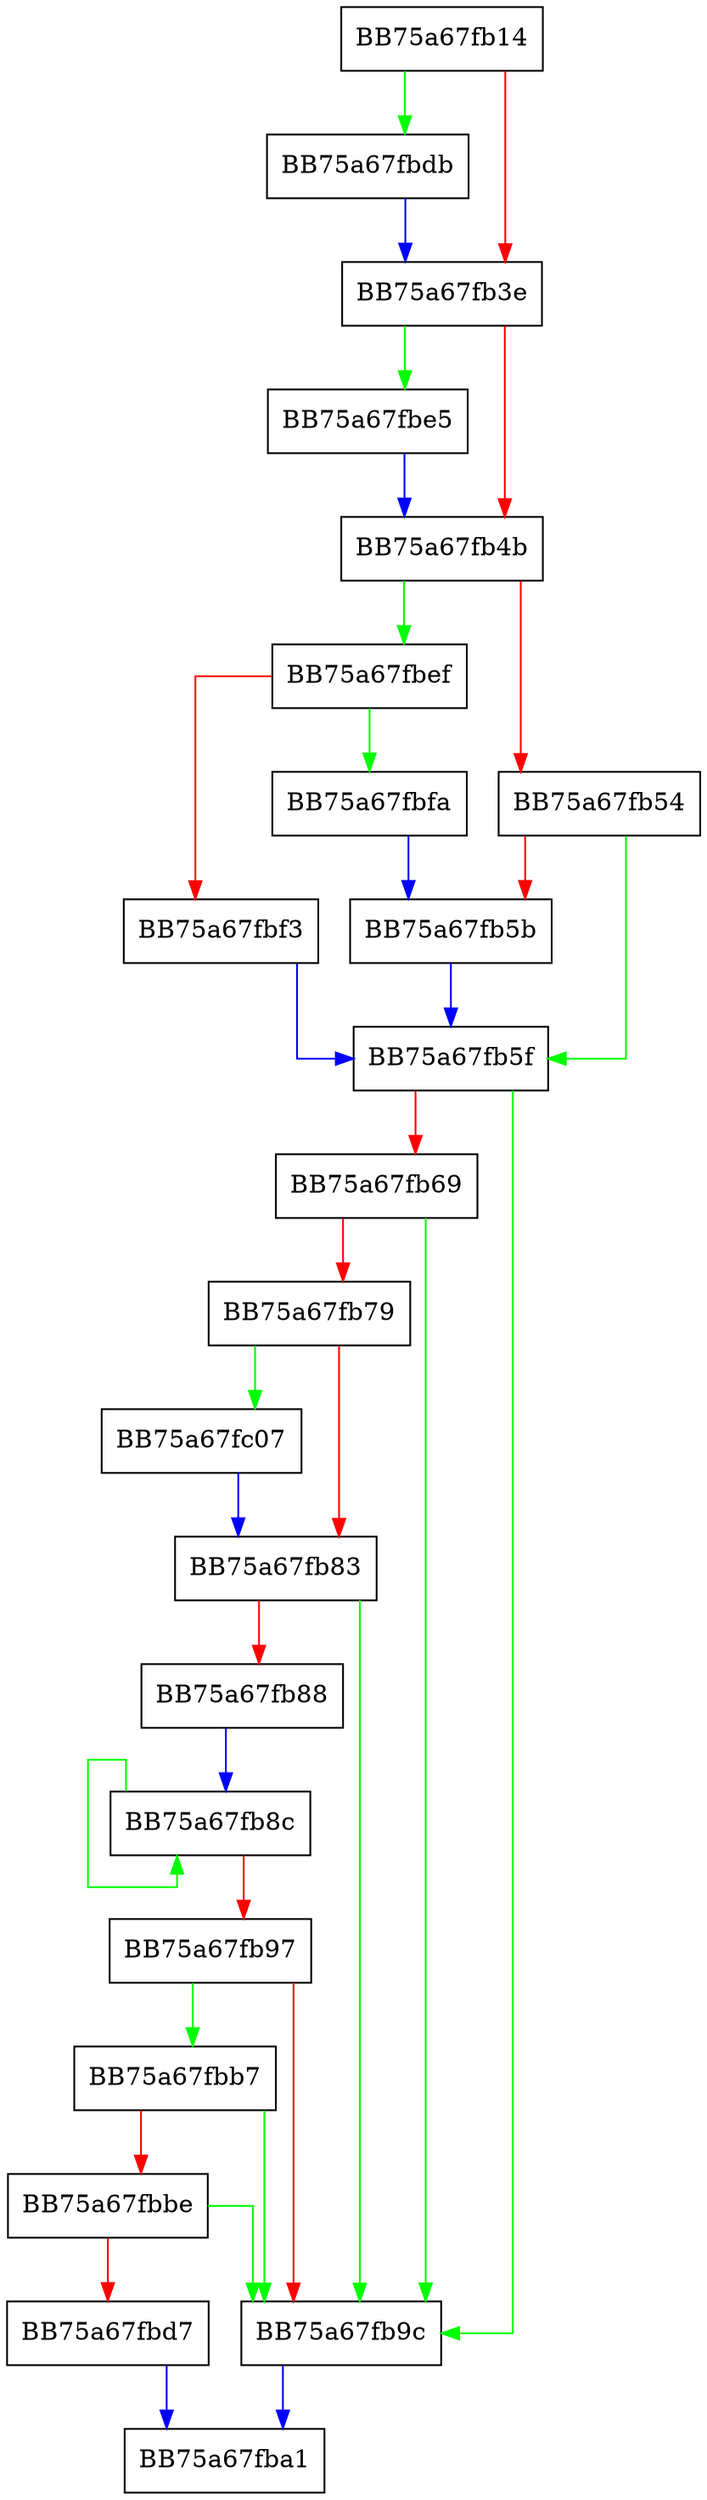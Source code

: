 digraph GetPackerName {
  node [shape="box"];
  graph [splines=ortho];
  BB75a67fb14 -> BB75a67fbdb [color="green"];
  BB75a67fb14 -> BB75a67fb3e [color="red"];
  BB75a67fb3e -> BB75a67fbe5 [color="green"];
  BB75a67fb3e -> BB75a67fb4b [color="red"];
  BB75a67fb4b -> BB75a67fbef [color="green"];
  BB75a67fb4b -> BB75a67fb54 [color="red"];
  BB75a67fb54 -> BB75a67fb5f [color="green"];
  BB75a67fb54 -> BB75a67fb5b [color="red"];
  BB75a67fb5b -> BB75a67fb5f [color="blue"];
  BB75a67fb5f -> BB75a67fb9c [color="green"];
  BB75a67fb5f -> BB75a67fb69 [color="red"];
  BB75a67fb69 -> BB75a67fb9c [color="green"];
  BB75a67fb69 -> BB75a67fb79 [color="red"];
  BB75a67fb79 -> BB75a67fc07 [color="green"];
  BB75a67fb79 -> BB75a67fb83 [color="red"];
  BB75a67fb83 -> BB75a67fb9c [color="green"];
  BB75a67fb83 -> BB75a67fb88 [color="red"];
  BB75a67fb88 -> BB75a67fb8c [color="blue"];
  BB75a67fb8c -> BB75a67fb8c [color="green"];
  BB75a67fb8c -> BB75a67fb97 [color="red"];
  BB75a67fb97 -> BB75a67fbb7 [color="green"];
  BB75a67fb97 -> BB75a67fb9c [color="red"];
  BB75a67fb9c -> BB75a67fba1 [color="blue"];
  BB75a67fbb7 -> BB75a67fb9c [color="green"];
  BB75a67fbb7 -> BB75a67fbbe [color="red"];
  BB75a67fbbe -> BB75a67fb9c [color="green"];
  BB75a67fbbe -> BB75a67fbd7 [color="red"];
  BB75a67fbd7 -> BB75a67fba1 [color="blue"];
  BB75a67fbdb -> BB75a67fb3e [color="blue"];
  BB75a67fbe5 -> BB75a67fb4b [color="blue"];
  BB75a67fbef -> BB75a67fbfa [color="green"];
  BB75a67fbef -> BB75a67fbf3 [color="red"];
  BB75a67fbf3 -> BB75a67fb5f [color="blue"];
  BB75a67fbfa -> BB75a67fb5b [color="blue"];
  BB75a67fc07 -> BB75a67fb83 [color="blue"];
}